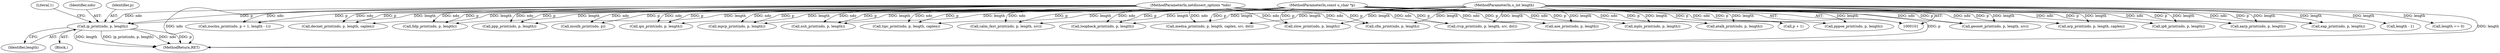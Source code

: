 digraph "0_tcpdump_1dcd10aceabbc03bf571ea32b892c522cbe923de_1@pointer" {
"1000114" [label="(Call,ip_print(ndo, p, length))"];
"1000102" [label="(MethodParameterIn,netdissect_options *ndo)"];
"1000104" [label="(MethodParameterIn,const u_char *p)"];
"1000105" [label="(MethodParameterIn,u_int length)"];
"1000303" [label="(Call,msnlb_print(ndo, p))"];
"1000105" [label="(MethodParameterIn,u_int length)"];
"1000129" [label="(Call,arp_print(ndo, p, length, caplen))"];
"1000112" [label="(Block,)"];
"1000104" [label="(MethodParameterIn,const u_char *p)"];
"1000171" [label="(Call,ipx_print(ndo, p, length))"];
"1000251" [label="(Call,slow_print(ndo, p, length))"];
"1000115" [label="(Identifier,ndo)"];
"1000195" [label="(Call,p + 1)"];
"1000207" [label="(Call,pppoe_print(ndo, p, length))"];
"1000198" [label="(Call,length - 1)"];
"1000350" [label="(MethodReturn,RET)"];
"1000160" [label="(Call,aarp_print(ndo, p, length))"];
"1000266" [label="(Call,lldp_print(ndo, p, length))"];
"1000116" [label="(Identifier,p)"];
"1000273" [label="(Call,nsh_print(ndo, p, length))"];
"1000280" [label="(Call,loopback_print(ndo, p, length))"];
"1000119" [label="(Literal,1)"];
"1000221" [label="(Call,rrcp_print(ndo, p, length, src, dst))"];
"1000180" [label="(Call,length == 0)"];
"1000153" [label="(Call,atalk_print(ndo, p, length))"];
"1000310" [label="(Call,geonet_print(ndo, p, length, src))"];
"1000117" [label="(Identifier,length)"];
"1000121" [label="(Call,ip6_print(ndo, p, length))"];
"1000214" [label="(Call,eap_print(ndo, p, length))"];
"1000137" [label="(Call,decnet_print(ndo, p, length, caplen))"];
"1000237" [label="(Call,ppp_print(ndo, p, length))"];
"1000244" [label="(Call,mpcp_print(ndo, p, length))"];
"1000102" [label="(MethodParameterIn,netdissect_options *ndo)"];
"1000295" [label="(Call,tipc_print(ndo, p, length, caplen))"];
"1000114" [label="(Call,ip_print(ndo, p, length))"];
"1000318" [label="(Call,calm_fast_print(ndo, p, length, src))"];
"1000333" [label="(Call,medsa_print(ndo, p, length, caplen, src, dst))"];
"1000259" [label="(Call,cfm_print(ndo, p, length))"];
"1000193" [label="(Call,isoclns_print(ndo, p + 1, length - 1))"];
"1000326" [label="(Call,aoe_print(ndo, p, length))"];
"1000288" [label="(Call,mpls_print(ndo, p, length))"];
"1000114" -> "1000112"  [label="AST: "];
"1000114" -> "1000117"  [label="CFG: "];
"1000115" -> "1000114"  [label="AST: "];
"1000116" -> "1000114"  [label="AST: "];
"1000117" -> "1000114"  [label="AST: "];
"1000119" -> "1000114"  [label="CFG: "];
"1000114" -> "1000350"  [label="DDG: length"];
"1000114" -> "1000350"  [label="DDG: ip_print(ndo, p, length)"];
"1000114" -> "1000350"  [label="DDG: ndo"];
"1000114" -> "1000350"  [label="DDG: p"];
"1000102" -> "1000114"  [label="DDG: ndo"];
"1000104" -> "1000114"  [label="DDG: p"];
"1000105" -> "1000114"  [label="DDG: length"];
"1000102" -> "1000101"  [label="AST: "];
"1000102" -> "1000350"  [label="DDG: ndo"];
"1000102" -> "1000121"  [label="DDG: ndo"];
"1000102" -> "1000129"  [label="DDG: ndo"];
"1000102" -> "1000137"  [label="DDG: ndo"];
"1000102" -> "1000153"  [label="DDG: ndo"];
"1000102" -> "1000160"  [label="DDG: ndo"];
"1000102" -> "1000171"  [label="DDG: ndo"];
"1000102" -> "1000193"  [label="DDG: ndo"];
"1000102" -> "1000207"  [label="DDG: ndo"];
"1000102" -> "1000214"  [label="DDG: ndo"];
"1000102" -> "1000221"  [label="DDG: ndo"];
"1000102" -> "1000237"  [label="DDG: ndo"];
"1000102" -> "1000244"  [label="DDG: ndo"];
"1000102" -> "1000251"  [label="DDG: ndo"];
"1000102" -> "1000259"  [label="DDG: ndo"];
"1000102" -> "1000266"  [label="DDG: ndo"];
"1000102" -> "1000273"  [label="DDG: ndo"];
"1000102" -> "1000280"  [label="DDG: ndo"];
"1000102" -> "1000288"  [label="DDG: ndo"];
"1000102" -> "1000295"  [label="DDG: ndo"];
"1000102" -> "1000303"  [label="DDG: ndo"];
"1000102" -> "1000310"  [label="DDG: ndo"];
"1000102" -> "1000318"  [label="DDG: ndo"];
"1000102" -> "1000326"  [label="DDG: ndo"];
"1000102" -> "1000333"  [label="DDG: ndo"];
"1000104" -> "1000101"  [label="AST: "];
"1000104" -> "1000350"  [label="DDG: p"];
"1000104" -> "1000121"  [label="DDG: p"];
"1000104" -> "1000129"  [label="DDG: p"];
"1000104" -> "1000137"  [label="DDG: p"];
"1000104" -> "1000153"  [label="DDG: p"];
"1000104" -> "1000160"  [label="DDG: p"];
"1000104" -> "1000171"  [label="DDG: p"];
"1000104" -> "1000193"  [label="DDG: p"];
"1000104" -> "1000195"  [label="DDG: p"];
"1000104" -> "1000207"  [label="DDG: p"];
"1000104" -> "1000214"  [label="DDG: p"];
"1000104" -> "1000221"  [label="DDG: p"];
"1000104" -> "1000237"  [label="DDG: p"];
"1000104" -> "1000244"  [label="DDG: p"];
"1000104" -> "1000251"  [label="DDG: p"];
"1000104" -> "1000259"  [label="DDG: p"];
"1000104" -> "1000266"  [label="DDG: p"];
"1000104" -> "1000273"  [label="DDG: p"];
"1000104" -> "1000280"  [label="DDG: p"];
"1000104" -> "1000288"  [label="DDG: p"];
"1000104" -> "1000295"  [label="DDG: p"];
"1000104" -> "1000303"  [label="DDG: p"];
"1000104" -> "1000310"  [label="DDG: p"];
"1000104" -> "1000318"  [label="DDG: p"];
"1000104" -> "1000326"  [label="DDG: p"];
"1000104" -> "1000333"  [label="DDG: p"];
"1000105" -> "1000101"  [label="AST: "];
"1000105" -> "1000350"  [label="DDG: length"];
"1000105" -> "1000121"  [label="DDG: length"];
"1000105" -> "1000129"  [label="DDG: length"];
"1000105" -> "1000137"  [label="DDG: length"];
"1000105" -> "1000153"  [label="DDG: length"];
"1000105" -> "1000160"  [label="DDG: length"];
"1000105" -> "1000171"  [label="DDG: length"];
"1000105" -> "1000180"  [label="DDG: length"];
"1000105" -> "1000198"  [label="DDG: length"];
"1000105" -> "1000207"  [label="DDG: length"];
"1000105" -> "1000214"  [label="DDG: length"];
"1000105" -> "1000221"  [label="DDG: length"];
"1000105" -> "1000237"  [label="DDG: length"];
"1000105" -> "1000244"  [label="DDG: length"];
"1000105" -> "1000251"  [label="DDG: length"];
"1000105" -> "1000259"  [label="DDG: length"];
"1000105" -> "1000266"  [label="DDG: length"];
"1000105" -> "1000273"  [label="DDG: length"];
"1000105" -> "1000280"  [label="DDG: length"];
"1000105" -> "1000288"  [label="DDG: length"];
"1000105" -> "1000295"  [label="DDG: length"];
"1000105" -> "1000310"  [label="DDG: length"];
"1000105" -> "1000318"  [label="DDG: length"];
"1000105" -> "1000326"  [label="DDG: length"];
"1000105" -> "1000333"  [label="DDG: length"];
}
